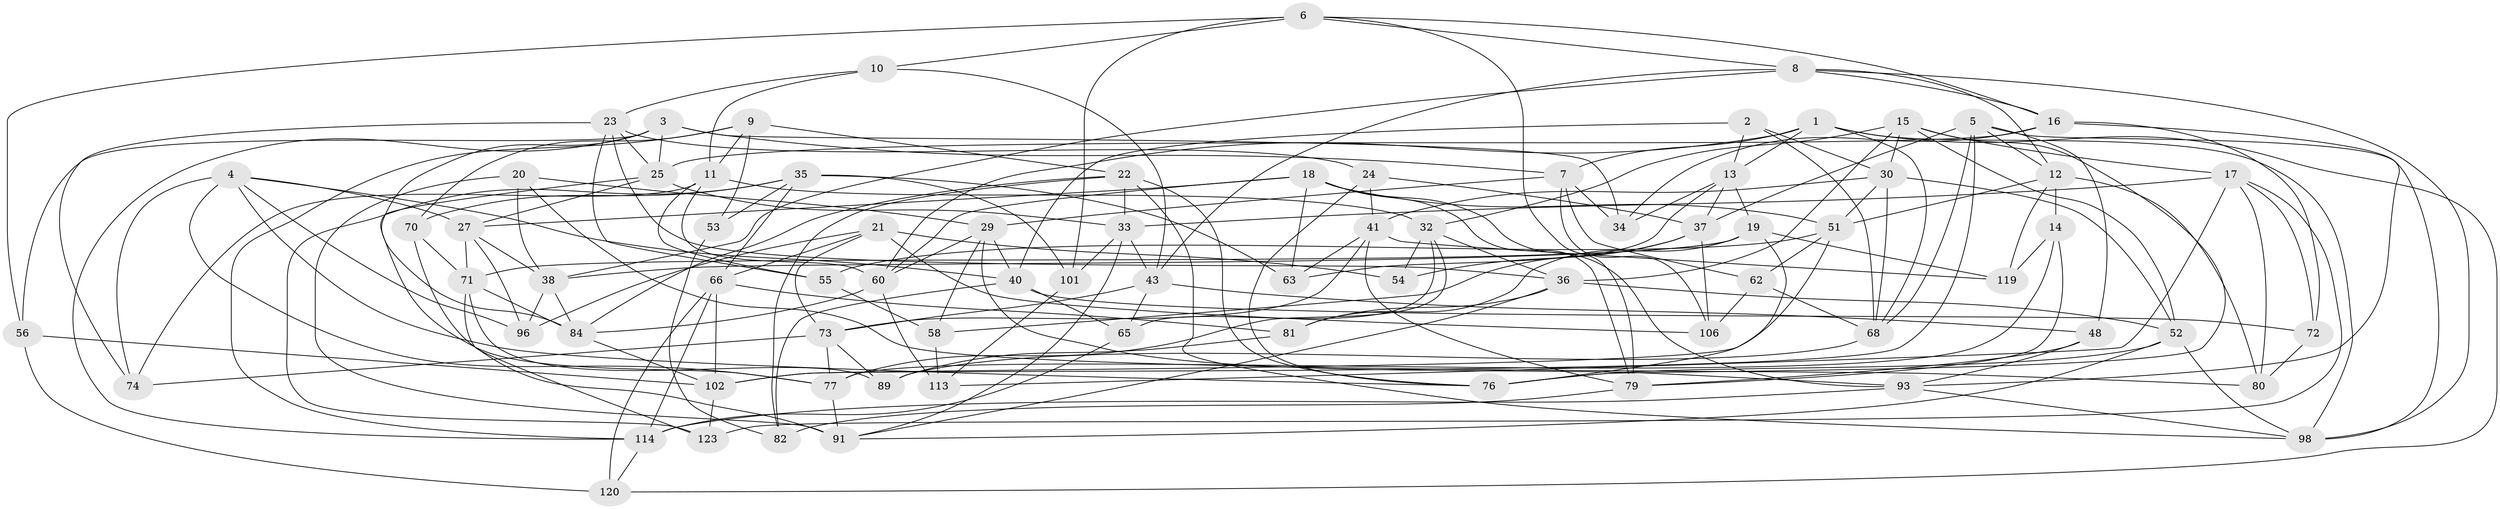 // Generated by graph-tools (version 1.1) at 2025/52/02/27/25 19:52:32]
// undirected, 77 vertices, 200 edges
graph export_dot {
graph [start="1"]
  node [color=gray90,style=filled];
  1 [super="+46"];
  2;
  3 [super="+92"];
  4 [super="+57"];
  5 [super="+42"];
  6 [super="+26"];
  7 [super="+115"];
  8 [super="+44"];
  9 [super="+28"];
  10;
  11 [super="+88"];
  12 [super="+67"];
  13 [super="+47"];
  14;
  15 [super="+61"];
  16 [super="+31"];
  17 [super="+85"];
  18 [super="+78"];
  19 [super="+105"];
  20;
  21 [super="+99"];
  22 [super="+94"];
  23 [super="+39"];
  24;
  25 [super="+45"];
  27 [super="+69"];
  29 [super="+59"];
  30 [super="+86"];
  32 [super="+97"];
  33 [super="+108"];
  34;
  35 [super="+49"];
  36 [super="+83"];
  37 [super="+109"];
  38 [super="+111"];
  40 [super="+122"];
  41 [super="+110"];
  43 [super="+50"];
  48;
  51 [super="+124"];
  52 [super="+64"];
  53;
  54;
  55;
  56;
  58;
  60 [super="+75"];
  62;
  63;
  65;
  66 [super="+121"];
  68 [super="+116"];
  70;
  71 [super="+87"];
  72;
  73 [super="+95"];
  74;
  76 [super="+100"];
  77 [super="+118"];
  79 [super="+112"];
  80;
  81;
  82;
  84 [super="+90"];
  89;
  91 [super="+117"];
  93 [super="+107"];
  96;
  98 [super="+103"];
  101;
  102 [super="+104"];
  106;
  113;
  114 [super="+125"];
  119;
  120;
  123;
  1 -- 13;
  1 -- 98;
  1 -- 7;
  1 -- 120;
  1 -- 60;
  1 -- 68;
  2 -- 13;
  2 -- 68;
  2 -- 30;
  2 -- 40;
  3 -- 34;
  3 -- 114;
  3 -- 56;
  3 -- 84;
  3 -- 7;
  3 -- 25;
  4 -- 96;
  4 -- 76;
  4 -- 27;
  4 -- 74;
  4 -- 77;
  4 -- 40;
  5 -- 48;
  5 -- 102;
  5 -- 37;
  5 -- 98;
  5 -- 68;
  5 -- 12;
  6 -- 10;
  6 -- 56;
  6 -- 101;
  6 -- 16;
  6 -- 8;
  6 -- 79;
  7 -- 62;
  7 -- 34;
  7 -- 106;
  7 -- 29;
  8 -- 12;
  8 -- 98;
  8 -- 16;
  8 -- 43;
  8 -- 38;
  9 -- 53 [weight=2];
  9 -- 114;
  9 -- 11;
  9 -- 70;
  9 -- 22;
  10 -- 43;
  10 -- 11;
  10 -- 23;
  11 -- 74;
  11 -- 60;
  11 -- 32;
  11 -- 55;
  12 -- 80;
  12 -- 14;
  12 -- 51;
  12 -- 119;
  13 -- 34;
  13 -- 19;
  13 -- 37;
  13 -- 63;
  14 -- 119;
  14 -- 77;
  14 -- 79;
  15 -- 17;
  15 -- 30;
  15 -- 36;
  15 -- 32;
  15 -- 52;
  15 -- 76;
  16 -- 72;
  16 -- 34;
  16 -- 93;
  16 -- 25;
  17 -- 113;
  17 -- 33;
  17 -- 72;
  17 -- 80;
  17 -- 123;
  18 -- 51;
  18 -- 27;
  18 -- 60;
  18 -- 93;
  18 -- 79;
  18 -- 63;
  19 -- 119;
  19 -- 71;
  19 -- 81;
  19 -- 38;
  19 -- 76;
  20 -- 80;
  20 -- 38;
  20 -- 29;
  20 -- 91;
  21 -- 106;
  21 -- 54 [weight=2];
  21 -- 96;
  21 -- 73;
  21 -- 66;
  22 -- 33;
  22 -- 82;
  22 -- 98;
  22 -- 84;
  22 -- 76;
  23 -- 74;
  23 -- 55;
  23 -- 24;
  23 -- 25;
  23 -- 36;
  24 -- 37;
  24 -- 41;
  24 -- 76;
  25 -- 27;
  25 -- 33;
  25 -- 77;
  27 -- 96;
  27 -- 38;
  27 -- 71;
  29 -- 40;
  29 -- 58;
  29 -- 93;
  29 -- 60;
  30 -- 51;
  30 -- 68;
  30 -- 52;
  30 -- 41;
  32 -- 54;
  32 -- 65;
  32 -- 36;
  32 -- 77;
  33 -- 43;
  33 -- 91;
  33 -- 101;
  35 -- 66;
  35 -- 63;
  35 -- 101;
  35 -- 123;
  35 -- 53;
  35 -- 70;
  36 -- 91;
  36 -- 81;
  36 -- 52;
  37 -- 106;
  37 -- 58;
  37 -- 54;
  38 -- 84;
  38 -- 96;
  40 -- 72;
  40 -- 65;
  40 -- 82;
  41 -- 119;
  41 -- 73;
  41 -- 63;
  41 -- 79;
  43 -- 48;
  43 -- 65;
  43 -- 73;
  48 -- 93;
  48 -- 79;
  51 -- 102;
  51 -- 62;
  51 -- 55;
  52 -- 76;
  52 -- 98;
  52 -- 91;
  53 -- 82;
  55 -- 58;
  56 -- 120;
  56 -- 102;
  58 -- 113;
  60 -- 113;
  60 -- 84;
  62 -- 68;
  62 -- 106;
  65 -- 114;
  66 -- 120;
  66 -- 81;
  66 -- 102;
  66 -- 114;
  68 -- 89;
  70 -- 71;
  70 -- 91;
  71 -- 84;
  71 -- 123;
  71 -- 89;
  72 -- 80;
  73 -- 77;
  73 -- 74;
  73 -- 89;
  77 -- 91;
  79 -- 82;
  81 -- 89;
  84 -- 102;
  93 -- 98;
  93 -- 114;
  101 -- 113;
  102 -- 123;
  114 -- 120;
}
